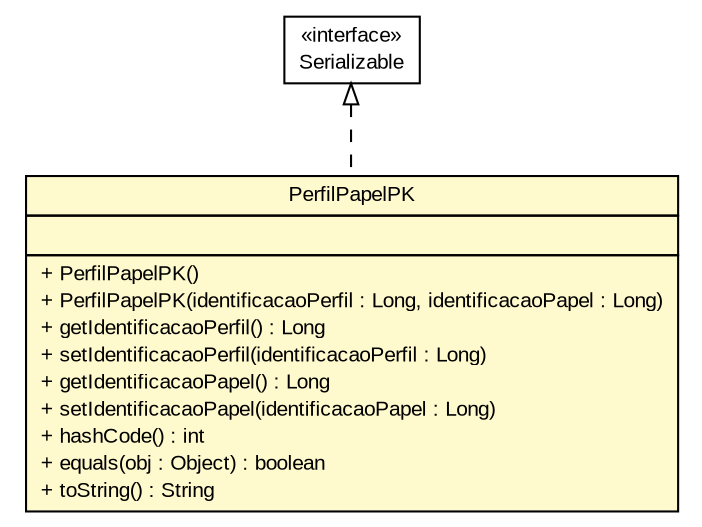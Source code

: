 #!/usr/local/bin/dot
#
# Class diagram 
# Generated by UMLGraph version R5_6 (http://www.umlgraph.org/)
#

digraph G {
	edge [fontname="arial",fontsize=10,labelfontname="arial",labelfontsize=10];
	node [fontname="arial",fontsize=10,shape=plaintext];
	nodesep=0.25;
	ranksep=0.5;
	// br.gov.to.sefaz.seg.persistence.entity.PerfilPapelPK
	c9958 [label=<<table title="br.gov.to.sefaz.seg.persistence.entity.PerfilPapelPK" border="0" cellborder="1" cellspacing="0" cellpadding="2" port="p" bgcolor="lemonChiffon" href="./PerfilPapelPK.html">
		<tr><td><table border="0" cellspacing="0" cellpadding="1">
<tr><td align="center" balign="center"> PerfilPapelPK </td></tr>
		</table></td></tr>
		<tr><td><table border="0" cellspacing="0" cellpadding="1">
<tr><td align="left" balign="left">  </td></tr>
		</table></td></tr>
		<tr><td><table border="0" cellspacing="0" cellpadding="1">
<tr><td align="left" balign="left"> + PerfilPapelPK() </td></tr>
<tr><td align="left" balign="left"> + PerfilPapelPK(identificacaoPerfil : Long, identificacaoPapel : Long) </td></tr>
<tr><td align="left" balign="left"> + getIdentificacaoPerfil() : Long </td></tr>
<tr><td align="left" balign="left"> + setIdentificacaoPerfil(identificacaoPerfil : Long) </td></tr>
<tr><td align="left" balign="left"> + getIdentificacaoPapel() : Long </td></tr>
<tr><td align="left" balign="left"> + setIdentificacaoPapel(identificacaoPapel : Long) </td></tr>
<tr><td align="left" balign="left"> + hashCode() : int </td></tr>
<tr><td align="left" balign="left"> + equals(obj : Object) : boolean </td></tr>
<tr><td align="left" balign="left"> + toString() : String </td></tr>
		</table></td></tr>
		</table>>, URL="./PerfilPapelPK.html", fontname="arial", fontcolor="black", fontsize=10.0];
	//br.gov.to.sefaz.seg.persistence.entity.PerfilPapelPK implements java.io.Serializable
	c9996:p -> c9958:p [dir=back,arrowtail=empty,style=dashed];
	// java.io.Serializable
	c9996 [label=<<table title="java.io.Serializable" border="0" cellborder="1" cellspacing="0" cellpadding="2" port="p" href="http://java.sun.com/j2se/1.4.2/docs/api/java/io/Serializable.html">
		<tr><td><table border="0" cellspacing="0" cellpadding="1">
<tr><td align="center" balign="center"> &#171;interface&#187; </td></tr>
<tr><td align="center" balign="center"> Serializable </td></tr>
		</table></td></tr>
		</table>>, URL="http://java.sun.com/j2se/1.4.2/docs/api/java/io/Serializable.html", fontname="arial", fontcolor="black", fontsize=10.0];
}

